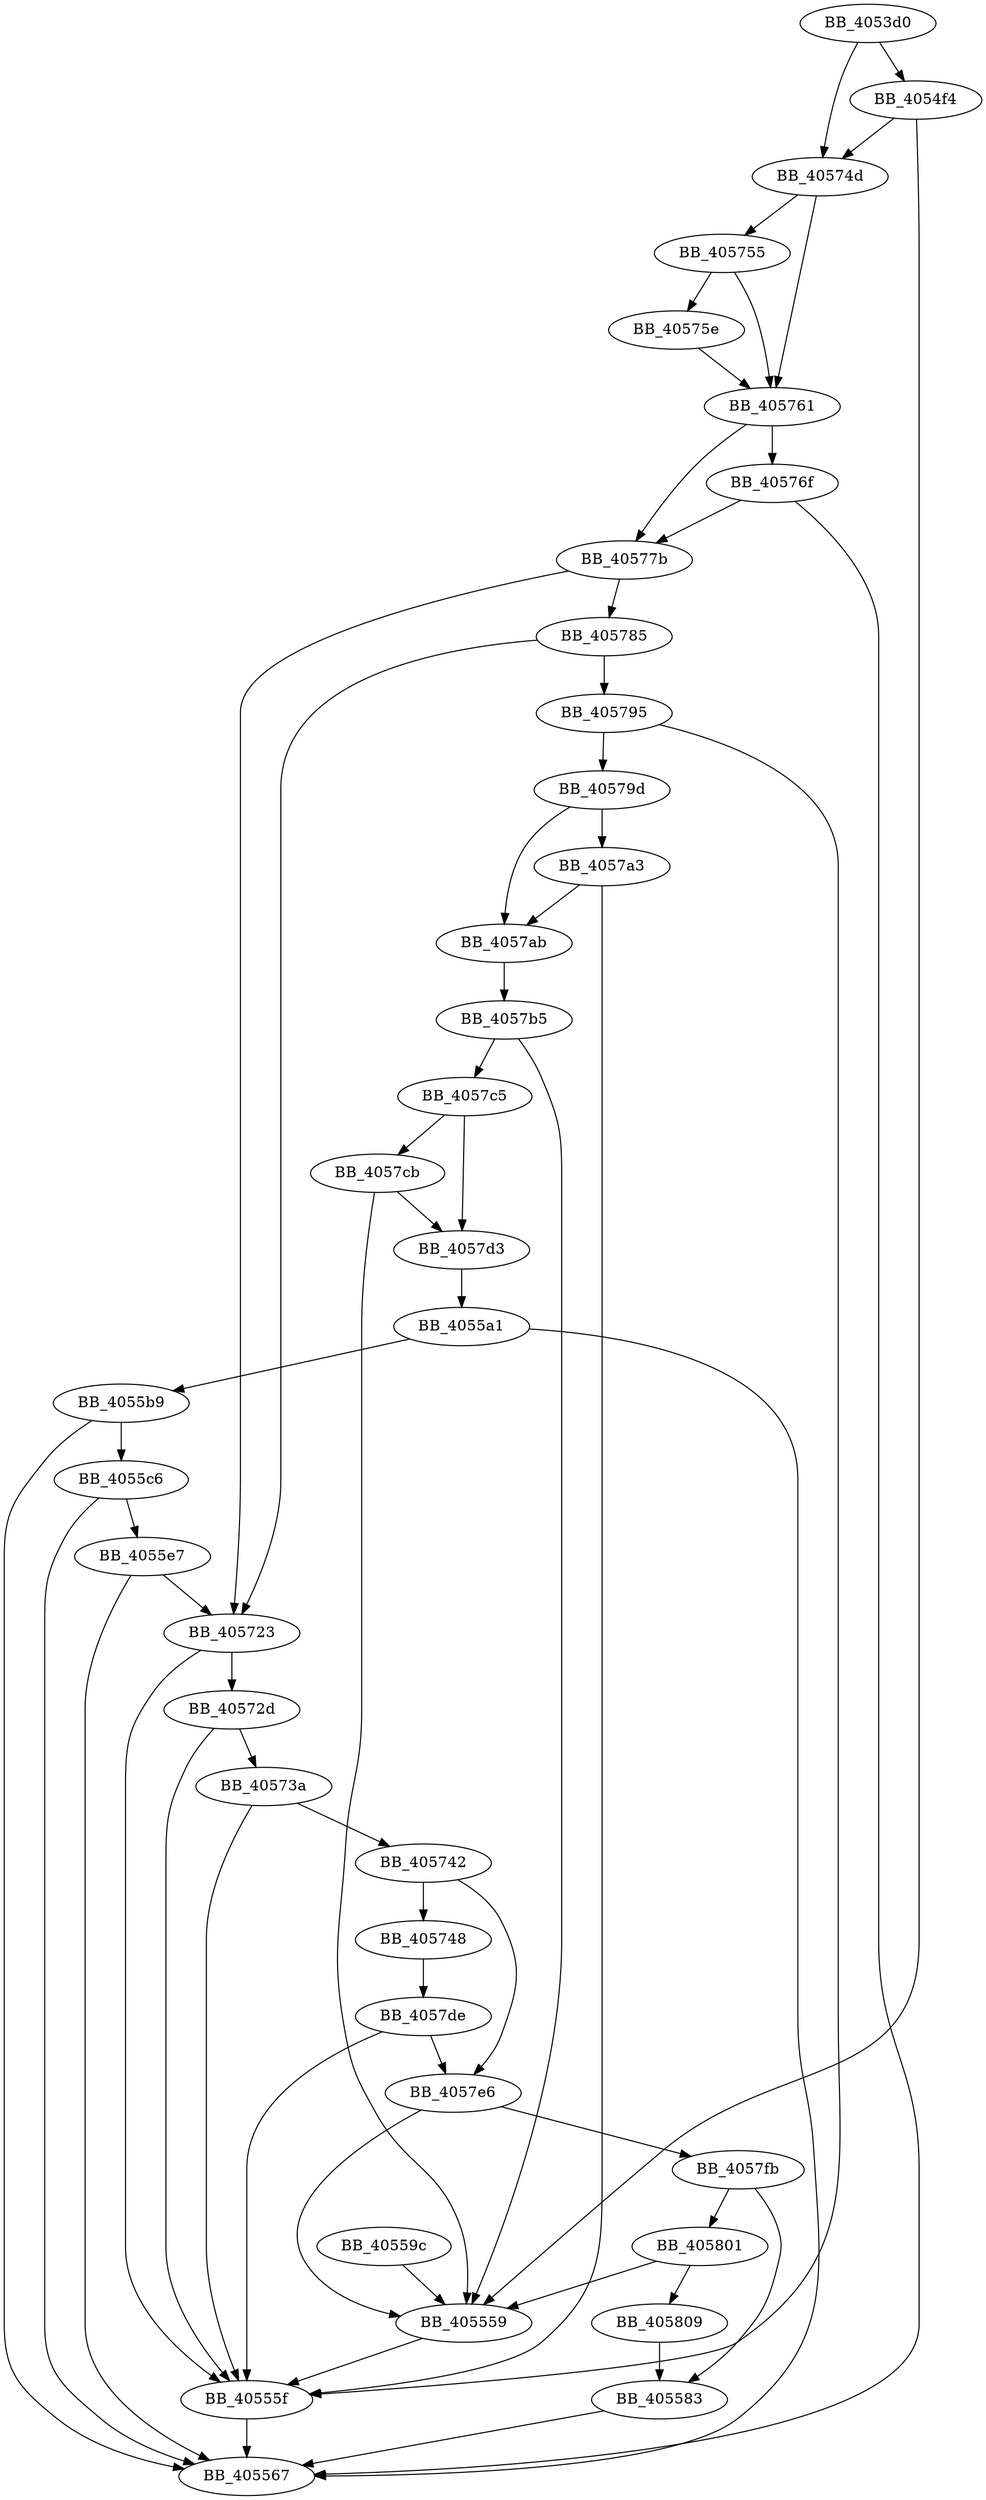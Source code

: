 DiGraph sub_4053D0{
BB_4053d0->BB_4054f4
BB_4053d0->BB_40574d
BB_4054f4->BB_405559
BB_4054f4->BB_40574d
BB_405559->BB_40555f
BB_40555f->BB_405567
BB_405583->BB_405567
BB_40559c->BB_405559
BB_4055a1->BB_405567
BB_4055a1->BB_4055b9
BB_4055b9->BB_405567
BB_4055b9->BB_4055c6
BB_4055c6->BB_405567
BB_4055c6->BB_4055e7
BB_4055e7->BB_405567
BB_4055e7->BB_405723
BB_405723->BB_40555f
BB_405723->BB_40572d
BB_40572d->BB_40555f
BB_40572d->BB_40573a
BB_40573a->BB_40555f
BB_40573a->BB_405742
BB_405742->BB_405748
BB_405742->BB_4057e6
BB_405748->BB_4057de
BB_40574d->BB_405755
BB_40574d->BB_405761
BB_405755->BB_40575e
BB_405755->BB_405761
BB_40575e->BB_405761
BB_405761->BB_40576f
BB_405761->BB_40577b
BB_40576f->BB_405567
BB_40576f->BB_40577b
BB_40577b->BB_405723
BB_40577b->BB_405785
BB_405785->BB_405723
BB_405785->BB_405795
BB_405795->BB_40555f
BB_405795->BB_40579d
BB_40579d->BB_4057a3
BB_40579d->BB_4057ab
BB_4057a3->BB_40555f
BB_4057a3->BB_4057ab
BB_4057ab->BB_4057b5
BB_4057b5->BB_405559
BB_4057b5->BB_4057c5
BB_4057c5->BB_4057cb
BB_4057c5->BB_4057d3
BB_4057cb->BB_405559
BB_4057cb->BB_4057d3
BB_4057d3->BB_4055a1
BB_4057de->BB_40555f
BB_4057de->BB_4057e6
BB_4057e6->BB_405559
BB_4057e6->BB_4057fb
BB_4057fb->BB_405583
BB_4057fb->BB_405801
BB_405801->BB_405559
BB_405801->BB_405809
BB_405809->BB_405583
}
